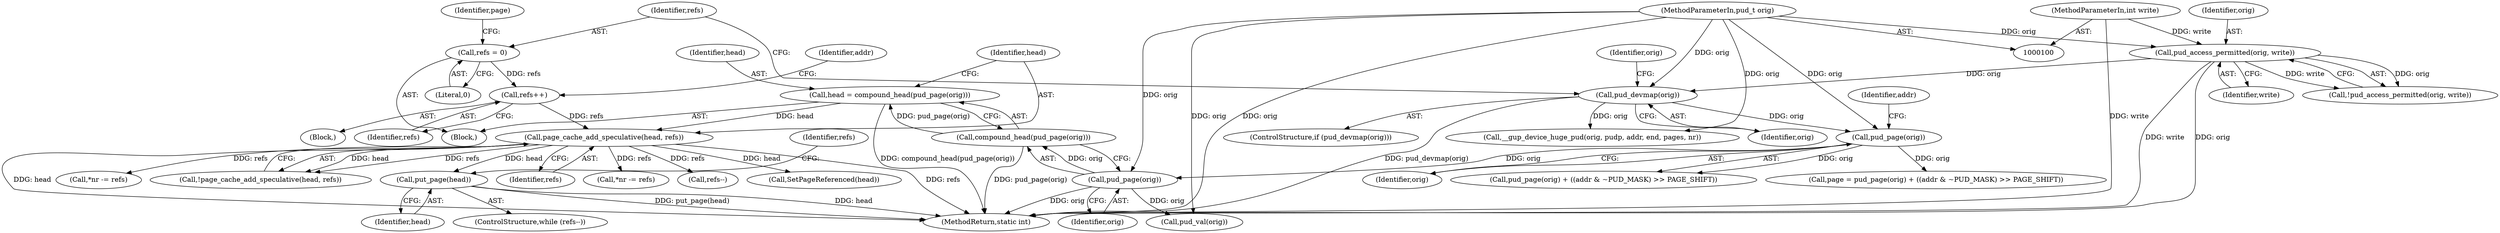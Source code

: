 digraph "0_linux_6b3a707736301c2128ca85ce85fb13f60b5e350a_9@pointer" {
"1000198" [label="(Call,put_page(head))"];
"1000172" [label="(Call,page_cache_add_speculative(head, refs))"];
"1000165" [label="(Call,head = compound_head(pud_page(orig)))"];
"1000167" [label="(Call,compound_head(pud_page(orig)))"];
"1000168" [label="(Call,pud_page(orig))"];
"1000136" [label="(Call,pud_page(orig))"];
"1000120" [label="(Call,pud_devmap(orig))"];
"1000114" [label="(Call,pud_access_permitted(orig, write))"];
"1000101" [label="(MethodParameterIn,pud_t orig)"];
"1000105" [label="(MethodParameterIn,int write)"];
"1000156" [label="(Call,refs++)"];
"1000130" [label="(Call,refs = 0)"];
"1000173" [label="(Identifier,head)"];
"1000133" [label="(Call,page = pud_page(orig) + ((addr & ~PUD_MASK) >> PAGE_SHIFT))"];
"1000116" [label="(Identifier,write)"];
"1000124" [label="(Identifier,orig)"];
"1000156" [label="(Call,refs++)"];
"1000114" [label="(Call,pud_access_permitted(orig, write))"];
"1000137" [label="(Identifier,orig)"];
"1000168" [label="(Call,pud_page(orig))"];
"1000134" [label="(Identifier,page)"];
"1000123" [label="(Call,__gup_device_huge_pud(orig, pudp, addr, end, pages, nr))"];
"1000195" [label="(ControlStructure,while (refs--))"];
"1000166" [label="(Identifier,head)"];
"1000115" [label="(Identifier,orig)"];
"1000119" [label="(ControlStructure,if (pud_devmap(orig)))"];
"1000174" [label="(Identifier,refs)"];
"1000198" [label="(Call,put_page(head))"];
"1000191" [label="(Call,*nr -= refs)"];
"1000140" [label="(Identifier,addr)"];
"1000120" [label="(Call,pud_devmap(orig))"];
"1000105" [label="(MethodParameterIn,int write)"];
"1000171" [label="(Call,!page_cache_add_speculative(head, refs))"];
"1000157" [label="(Identifier,refs)"];
"1000108" [label="(Block,)"];
"1000197" [label="(Identifier,refs)"];
"1000144" [label="(Block,)"];
"1000130" [label="(Call,refs = 0)"];
"1000176" [label="(Call,*nr -= refs)"];
"1000135" [label="(Call,pud_page(orig) + ((addr & ~PUD_MASK) >> PAGE_SHIFT))"];
"1000121" [label="(Identifier,orig)"];
"1000101" [label="(MethodParameterIn,pud_t orig)"];
"1000206" [label="(MethodReturn,static int)"];
"1000196" [label="(Call,refs--)"];
"1000113" [label="(Call,!pud_access_permitted(orig, write))"];
"1000132" [label="(Literal,0)"];
"1000172" [label="(Call,page_cache_add_speculative(head, refs))"];
"1000160" [label="(Identifier,addr)"];
"1000202" [label="(Call,SetPageReferenced(head))"];
"1000131" [label="(Identifier,refs)"];
"1000167" [label="(Call,compound_head(pud_page(orig)))"];
"1000185" [label="(Call,pud_val(orig))"];
"1000199" [label="(Identifier,head)"];
"1000169" [label="(Identifier,orig)"];
"1000165" [label="(Call,head = compound_head(pud_page(orig)))"];
"1000136" [label="(Call,pud_page(orig))"];
"1000198" -> "1000195"  [label="AST: "];
"1000198" -> "1000199"  [label="CFG: "];
"1000199" -> "1000198"  [label="AST: "];
"1000197" -> "1000198"  [label="CFG: "];
"1000198" -> "1000206"  [label="DDG: head"];
"1000198" -> "1000206"  [label="DDG: put_page(head)"];
"1000172" -> "1000198"  [label="DDG: head"];
"1000172" -> "1000171"  [label="AST: "];
"1000172" -> "1000174"  [label="CFG: "];
"1000173" -> "1000172"  [label="AST: "];
"1000174" -> "1000172"  [label="AST: "];
"1000171" -> "1000172"  [label="CFG: "];
"1000172" -> "1000206"  [label="DDG: head"];
"1000172" -> "1000206"  [label="DDG: refs"];
"1000172" -> "1000171"  [label="DDG: head"];
"1000172" -> "1000171"  [label="DDG: refs"];
"1000165" -> "1000172"  [label="DDG: head"];
"1000156" -> "1000172"  [label="DDG: refs"];
"1000172" -> "1000176"  [label="DDG: refs"];
"1000172" -> "1000191"  [label="DDG: refs"];
"1000172" -> "1000196"  [label="DDG: refs"];
"1000172" -> "1000202"  [label="DDG: head"];
"1000165" -> "1000108"  [label="AST: "];
"1000165" -> "1000167"  [label="CFG: "];
"1000166" -> "1000165"  [label="AST: "];
"1000167" -> "1000165"  [label="AST: "];
"1000173" -> "1000165"  [label="CFG: "];
"1000165" -> "1000206"  [label="DDG: compound_head(pud_page(orig))"];
"1000167" -> "1000165"  [label="DDG: pud_page(orig)"];
"1000167" -> "1000168"  [label="CFG: "];
"1000168" -> "1000167"  [label="AST: "];
"1000167" -> "1000206"  [label="DDG: pud_page(orig)"];
"1000168" -> "1000167"  [label="DDG: orig"];
"1000168" -> "1000169"  [label="CFG: "];
"1000169" -> "1000168"  [label="AST: "];
"1000168" -> "1000206"  [label="DDG: orig"];
"1000136" -> "1000168"  [label="DDG: orig"];
"1000101" -> "1000168"  [label="DDG: orig"];
"1000168" -> "1000185"  [label="DDG: orig"];
"1000136" -> "1000135"  [label="AST: "];
"1000136" -> "1000137"  [label="CFG: "];
"1000137" -> "1000136"  [label="AST: "];
"1000140" -> "1000136"  [label="CFG: "];
"1000136" -> "1000133"  [label="DDG: orig"];
"1000136" -> "1000135"  [label="DDG: orig"];
"1000120" -> "1000136"  [label="DDG: orig"];
"1000101" -> "1000136"  [label="DDG: orig"];
"1000120" -> "1000119"  [label="AST: "];
"1000120" -> "1000121"  [label="CFG: "];
"1000121" -> "1000120"  [label="AST: "];
"1000124" -> "1000120"  [label="CFG: "];
"1000131" -> "1000120"  [label="CFG: "];
"1000120" -> "1000206"  [label="DDG: pud_devmap(orig)"];
"1000114" -> "1000120"  [label="DDG: orig"];
"1000101" -> "1000120"  [label="DDG: orig"];
"1000120" -> "1000123"  [label="DDG: orig"];
"1000114" -> "1000113"  [label="AST: "];
"1000114" -> "1000116"  [label="CFG: "];
"1000115" -> "1000114"  [label="AST: "];
"1000116" -> "1000114"  [label="AST: "];
"1000113" -> "1000114"  [label="CFG: "];
"1000114" -> "1000206"  [label="DDG: orig"];
"1000114" -> "1000206"  [label="DDG: write"];
"1000114" -> "1000113"  [label="DDG: orig"];
"1000114" -> "1000113"  [label="DDG: write"];
"1000101" -> "1000114"  [label="DDG: orig"];
"1000105" -> "1000114"  [label="DDG: write"];
"1000101" -> "1000100"  [label="AST: "];
"1000101" -> "1000206"  [label="DDG: orig"];
"1000101" -> "1000123"  [label="DDG: orig"];
"1000101" -> "1000185"  [label="DDG: orig"];
"1000105" -> "1000100"  [label="AST: "];
"1000105" -> "1000206"  [label="DDG: write"];
"1000156" -> "1000144"  [label="AST: "];
"1000156" -> "1000157"  [label="CFG: "];
"1000157" -> "1000156"  [label="AST: "];
"1000160" -> "1000156"  [label="CFG: "];
"1000130" -> "1000156"  [label="DDG: refs"];
"1000130" -> "1000108"  [label="AST: "];
"1000130" -> "1000132"  [label="CFG: "];
"1000131" -> "1000130"  [label="AST: "];
"1000132" -> "1000130"  [label="AST: "];
"1000134" -> "1000130"  [label="CFG: "];
}
